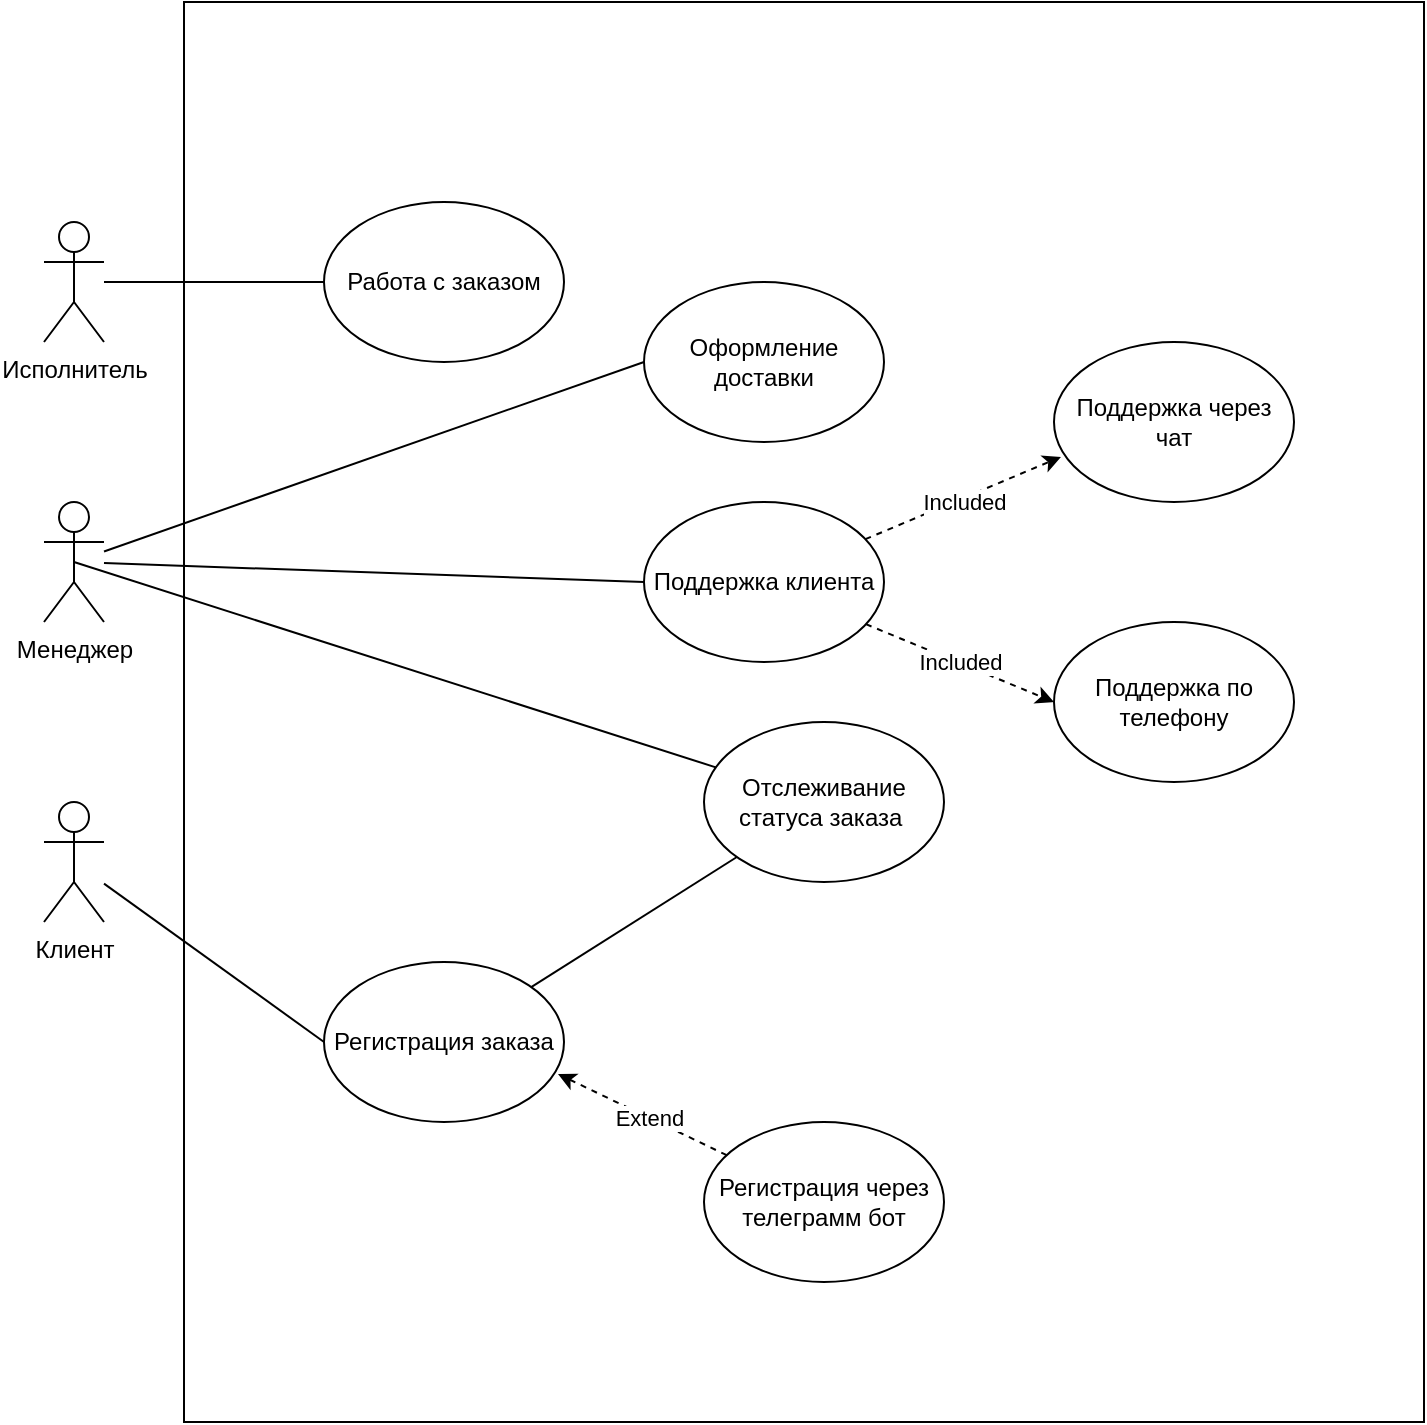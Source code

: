 <mxfile version="21.6.9" type="github">
  <diagram name="Страница — 1" id="o1gUGWeiYuPeq4DXU-Hg">
    <mxGraphModel dx="693" dy="1114" grid="1" gridSize="10" guides="1" tooltips="1" connect="1" arrows="1" fold="1" page="1" pageScale="1" pageWidth="1169" pageHeight="827" math="0" shadow="0">
      <root>
        <mxCell id="0" />
        <mxCell id="1" parent="0" />
        <mxCell id="kvmtBZoxUikDMYIihH4T-46" value="" style="rounded=0;whiteSpace=wrap;html=1;" vertex="1" parent="1">
          <mxGeometry x="150" y="30" width="620" height="710" as="geometry" />
        </mxCell>
        <mxCell id="kvmtBZoxUikDMYIihH4T-9" style="edgeStyle=orthogonalEdgeStyle;rounded=0;orthogonalLoop=1;jettySize=auto;html=1;endArrow=none;endFill=0;" edge="1" parent="1" source="kvmtBZoxUikDMYIihH4T-1" target="kvmtBZoxUikDMYIihH4T-6">
          <mxGeometry relative="1" as="geometry" />
        </mxCell>
        <mxCell id="kvmtBZoxUikDMYIihH4T-1" value="Исполнитель" style="shape=umlActor;verticalLabelPosition=bottom;verticalAlign=top;html=1;outlineConnect=0;" vertex="1" parent="1">
          <mxGeometry x="80" y="140" width="30" height="60" as="geometry" />
        </mxCell>
        <mxCell id="kvmtBZoxUikDMYIihH4T-28" style="rounded=0;orthogonalLoop=1;jettySize=auto;html=1;entryX=0;entryY=0.5;entryDx=0;entryDy=0;endArrow=none;endFill=0;" edge="1" parent="1" source="kvmtBZoxUikDMYIihH4T-2" target="kvmtBZoxUikDMYIihH4T-26">
          <mxGeometry relative="1" as="geometry" />
        </mxCell>
        <mxCell id="kvmtBZoxUikDMYIihH4T-37" style="rounded=0;orthogonalLoop=1;jettySize=auto;html=1;entryX=0;entryY=0.5;entryDx=0;entryDy=0;endArrow=none;endFill=0;" edge="1" parent="1" source="kvmtBZoxUikDMYIihH4T-2" target="kvmtBZoxUikDMYIihH4T-36">
          <mxGeometry relative="1" as="geometry" />
        </mxCell>
        <mxCell id="kvmtBZoxUikDMYIihH4T-2" value="Менеджер" style="shape=umlActor;verticalLabelPosition=bottom;verticalAlign=top;html=1;outlineConnect=0;" vertex="1" parent="1">
          <mxGeometry x="80" y="280" width="30" height="60" as="geometry" />
        </mxCell>
        <mxCell id="kvmtBZoxUikDMYIihH4T-11" style="rounded=0;orthogonalLoop=1;jettySize=auto;html=1;entryX=0;entryY=0.5;entryDx=0;entryDy=0;endArrow=none;endFill=0;" edge="1" parent="1" source="kvmtBZoxUikDMYIihH4T-3" target="kvmtBZoxUikDMYIihH4T-12">
          <mxGeometry relative="1" as="geometry">
            <mxPoint x="230.0" y="520" as="targetPoint" />
            <Array as="points" />
          </mxGeometry>
        </mxCell>
        <mxCell id="kvmtBZoxUikDMYIihH4T-24" style="rounded=0;orthogonalLoop=1;jettySize=auto;html=1;endArrow=none;endFill=0;exitX=0.5;exitY=0.5;exitDx=0;exitDy=0;exitPerimeter=0;" edge="1" parent="1" source="kvmtBZoxUikDMYIihH4T-2" target="kvmtBZoxUikDMYIihH4T-22">
          <mxGeometry relative="1" as="geometry" />
        </mxCell>
        <mxCell id="kvmtBZoxUikDMYIihH4T-3" value="Клиент" style="shape=umlActor;verticalLabelPosition=bottom;verticalAlign=top;html=1;outlineConnect=0;" vertex="1" parent="1">
          <mxGeometry x="80" y="430" width="30" height="60" as="geometry" />
        </mxCell>
        <mxCell id="kvmtBZoxUikDMYIihH4T-6" value="Работа с заказом" style="ellipse;whiteSpace=wrap;html=1;" vertex="1" parent="1">
          <mxGeometry x="220" y="130" width="120" height="80" as="geometry" />
        </mxCell>
        <mxCell id="kvmtBZoxUikDMYIihH4T-31" style="rounded=0;orthogonalLoop=1;jettySize=auto;html=1;entryX=0.975;entryY=0.7;entryDx=0;entryDy=0;entryPerimeter=0;dashed=1;endArrow=classic;endFill=1;" edge="1" parent="1" source="kvmtBZoxUikDMYIihH4T-14" target="kvmtBZoxUikDMYIihH4T-12">
          <mxGeometry relative="1" as="geometry">
            <mxPoint x="360" y="660" as="sourcePoint" />
          </mxGeometry>
        </mxCell>
        <mxCell id="kvmtBZoxUikDMYIihH4T-32" value="Extend&amp;nbsp;" style="edgeLabel;html=1;align=center;verticalAlign=middle;resizable=0;points=[];" vertex="1" connectable="0" parent="kvmtBZoxUikDMYIihH4T-31">
          <mxGeometry x="-0.099" y="-1" relative="1" as="geometry">
            <mxPoint as="offset" />
          </mxGeometry>
        </mxCell>
        <mxCell id="kvmtBZoxUikDMYIihH4T-34" style="rounded=0;orthogonalLoop=1;jettySize=auto;html=1;endArrow=none;endFill=0;" edge="1" parent="1" source="kvmtBZoxUikDMYIihH4T-12" target="kvmtBZoxUikDMYIihH4T-22">
          <mxGeometry relative="1" as="geometry" />
        </mxCell>
        <mxCell id="kvmtBZoxUikDMYIihH4T-12" value="Регистрация заказа" style="ellipse;whiteSpace=wrap;html=1;" vertex="1" parent="1">
          <mxGeometry x="220" y="510" width="120" height="80" as="geometry" />
        </mxCell>
        <mxCell id="kvmtBZoxUikDMYIihH4T-14" value="Регистрация через телеграмм бот" style="ellipse;whiteSpace=wrap;html=1;" vertex="1" parent="1">
          <mxGeometry x="410" y="590" width="120" height="80" as="geometry" />
        </mxCell>
        <mxCell id="kvmtBZoxUikDMYIihH4T-22" value="Отслеживание статуса заказа&amp;nbsp;" style="ellipse;whiteSpace=wrap;html=1;" vertex="1" parent="1">
          <mxGeometry x="410" y="390" width="120" height="80" as="geometry" />
        </mxCell>
        <mxCell id="kvmtBZoxUikDMYIihH4T-40" style="rounded=0;orthogonalLoop=1;jettySize=auto;html=1;entryX=0.029;entryY=0.718;entryDx=0;entryDy=0;entryPerimeter=0;dashed=1;" edge="1" parent="1" source="kvmtBZoxUikDMYIihH4T-26" target="kvmtBZoxUikDMYIihH4T-38">
          <mxGeometry relative="1" as="geometry" />
        </mxCell>
        <mxCell id="kvmtBZoxUikDMYIihH4T-43" style="rounded=0;orthogonalLoop=1;jettySize=auto;html=1;entryX=0;entryY=0.5;entryDx=0;entryDy=0;dashed=1;" edge="1" parent="1" source="kvmtBZoxUikDMYIihH4T-26" target="kvmtBZoxUikDMYIihH4T-39">
          <mxGeometry relative="1" as="geometry" />
        </mxCell>
        <mxCell id="kvmtBZoxUikDMYIihH4T-44" value="Included" style="edgeLabel;html=1;align=center;verticalAlign=middle;resizable=0;points=[];" vertex="1" connectable="0" parent="kvmtBZoxUikDMYIihH4T-43">
          <mxGeometry x="0.006" relative="1" as="geometry">
            <mxPoint y="-1" as="offset" />
          </mxGeometry>
        </mxCell>
        <mxCell id="kvmtBZoxUikDMYIihH4T-26" value="Поддержка клиента" style="ellipse;whiteSpace=wrap;html=1;" vertex="1" parent="1">
          <mxGeometry x="380" y="280" width="120" height="80" as="geometry" />
        </mxCell>
        <mxCell id="kvmtBZoxUikDMYIihH4T-36" value="Оформление доставки" style="ellipse;whiteSpace=wrap;html=1;" vertex="1" parent="1">
          <mxGeometry x="380" y="170" width="120" height="80" as="geometry" />
        </mxCell>
        <mxCell id="kvmtBZoxUikDMYIihH4T-38" value="Поддержка через чат" style="ellipse;whiteSpace=wrap;html=1;" vertex="1" parent="1">
          <mxGeometry x="585" y="200" width="120" height="80" as="geometry" />
        </mxCell>
        <mxCell id="kvmtBZoxUikDMYIihH4T-39" value="Поддержка по телефону" style="ellipse;whiteSpace=wrap;html=1;" vertex="1" parent="1">
          <mxGeometry x="585" y="340" width="120" height="80" as="geometry" />
        </mxCell>
        <mxCell id="kvmtBZoxUikDMYIihH4T-42" value="Included" style="edgeLabel;html=1;align=center;verticalAlign=middle;resizable=0;points=[];" vertex="1" connectable="0" parent="1">
          <mxGeometry x="539.999" y="279.998" as="geometry" />
        </mxCell>
      </root>
    </mxGraphModel>
  </diagram>
</mxfile>
